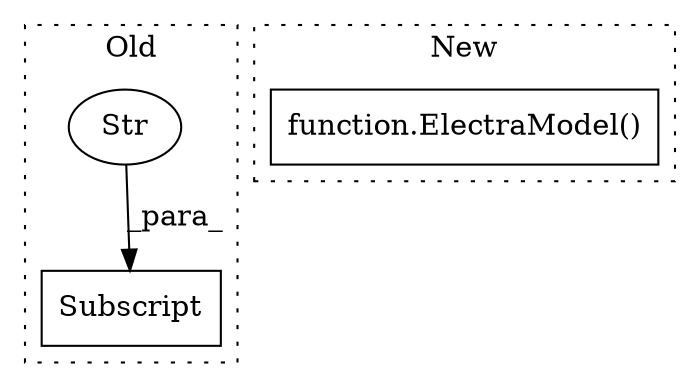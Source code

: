 digraph G {
subgraph cluster0 {
1 [label="Subscript" a="63" s="26613,0" l="33,0" shape="box"];
3 [label="Str" a="66" s="26633" l="12" shape="ellipse"];
label = "Old";
style="dotted";
}
subgraph cluster1 {
2 [label="function.ElectraModel()" a="75" s="22260,22279" l="13,1" shape="box"];
label = "New";
style="dotted";
}
3 -> 1 [label="_para_"];
}